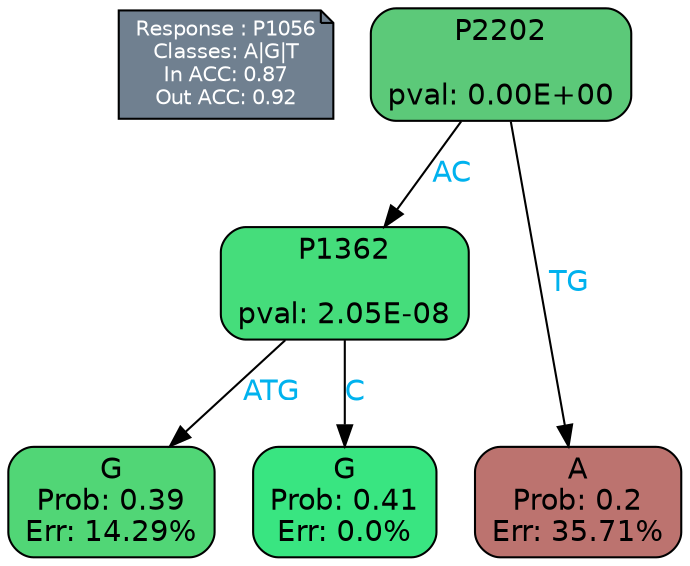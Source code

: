 digraph Tree {
node [shape=box, style="filled, rounded", color="black", fontname=helvetica] ;
graph [ranksep=equally, splines=polylines, bgcolor=transparent, dpi=600] ;
edge [fontname=helvetica] ;
LEGEND [label="Response : P1056
Classes: A|G|T
In ACC: 0.87
Out ACC: 0.92
",shape=note,align=left,style=filled,fillcolor="slategray",fontcolor="white",fontsize=10];1 [label="P2202

pval: 0.00E+00", fillcolor="#5cc979"] ;
2 [label="P1362

pval: 2.05E-08", fillcolor="#45dd7b"] ;
3 [label="G
Prob: 0.39
Err: 14.29%", fillcolor="#51d676"] ;
4 [label="G
Prob: 0.41
Err: 0.0%", fillcolor="#39e581"] ;
5 [label="A
Prob: 0.2
Err: 35.71%", fillcolor="#bc736f"] ;
1 -> 2 [label="AC",fontcolor=deepskyblue2] ;
1 -> 5 [label="TG",fontcolor=deepskyblue2] ;
2 -> 3 [label="ATG",fontcolor=deepskyblue2] ;
2 -> 4 [label="C",fontcolor=deepskyblue2] ;
{rank = same; 3;4;5;}{rank = same; LEGEND;1;}}